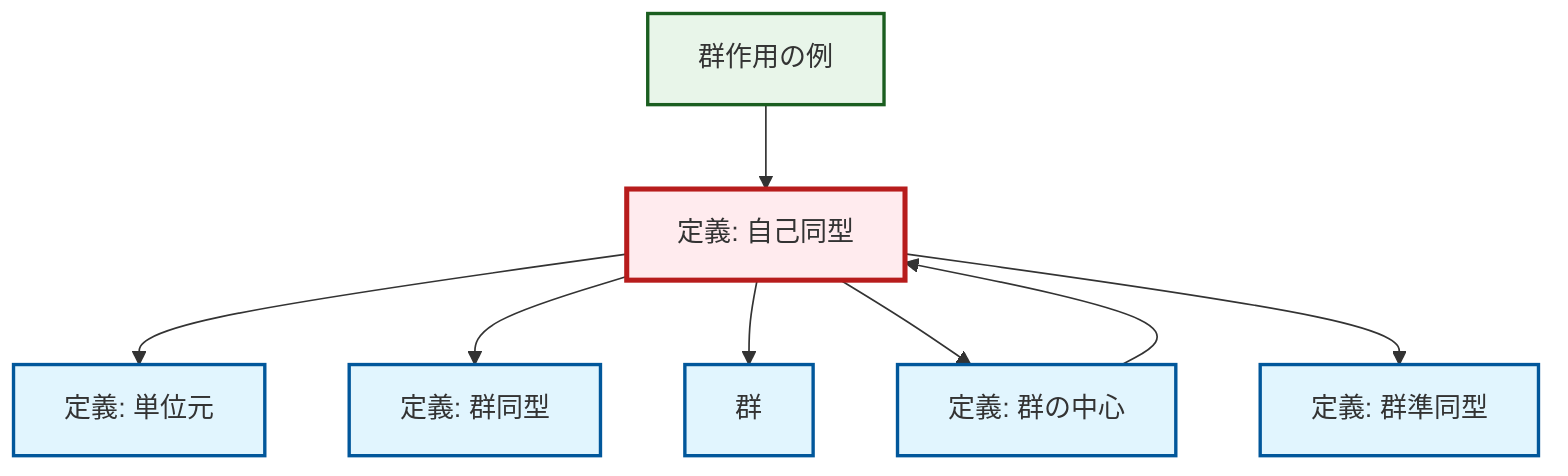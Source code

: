 graph TD
    classDef definition fill:#e1f5fe,stroke:#01579b,stroke-width:2px
    classDef theorem fill:#f3e5f5,stroke:#4a148c,stroke-width:2px
    classDef axiom fill:#fff3e0,stroke:#e65100,stroke-width:2px
    classDef example fill:#e8f5e9,stroke:#1b5e20,stroke-width:2px
    classDef current fill:#ffebee,stroke:#b71c1c,stroke-width:3px
    def-automorphism["定義: 自己同型"]:::definition
    def-identity-element["定義: 単位元"]:::definition
    def-homomorphism["定義: 群準同型"]:::definition
    def-group["群"]:::definition
    def-center-of-group["定義: 群の中心"]:::definition
    def-isomorphism["定義: 群同型"]:::definition
    ex-group-action-examples["群作用の例"]:::example
    ex-group-action-examples --> def-automorphism
    def-automorphism --> def-identity-element
    def-automorphism --> def-isomorphism
    def-automorphism --> def-group
    def-automorphism --> def-center-of-group
    def-center-of-group --> def-automorphism
    def-automorphism --> def-homomorphism
    class def-automorphism current